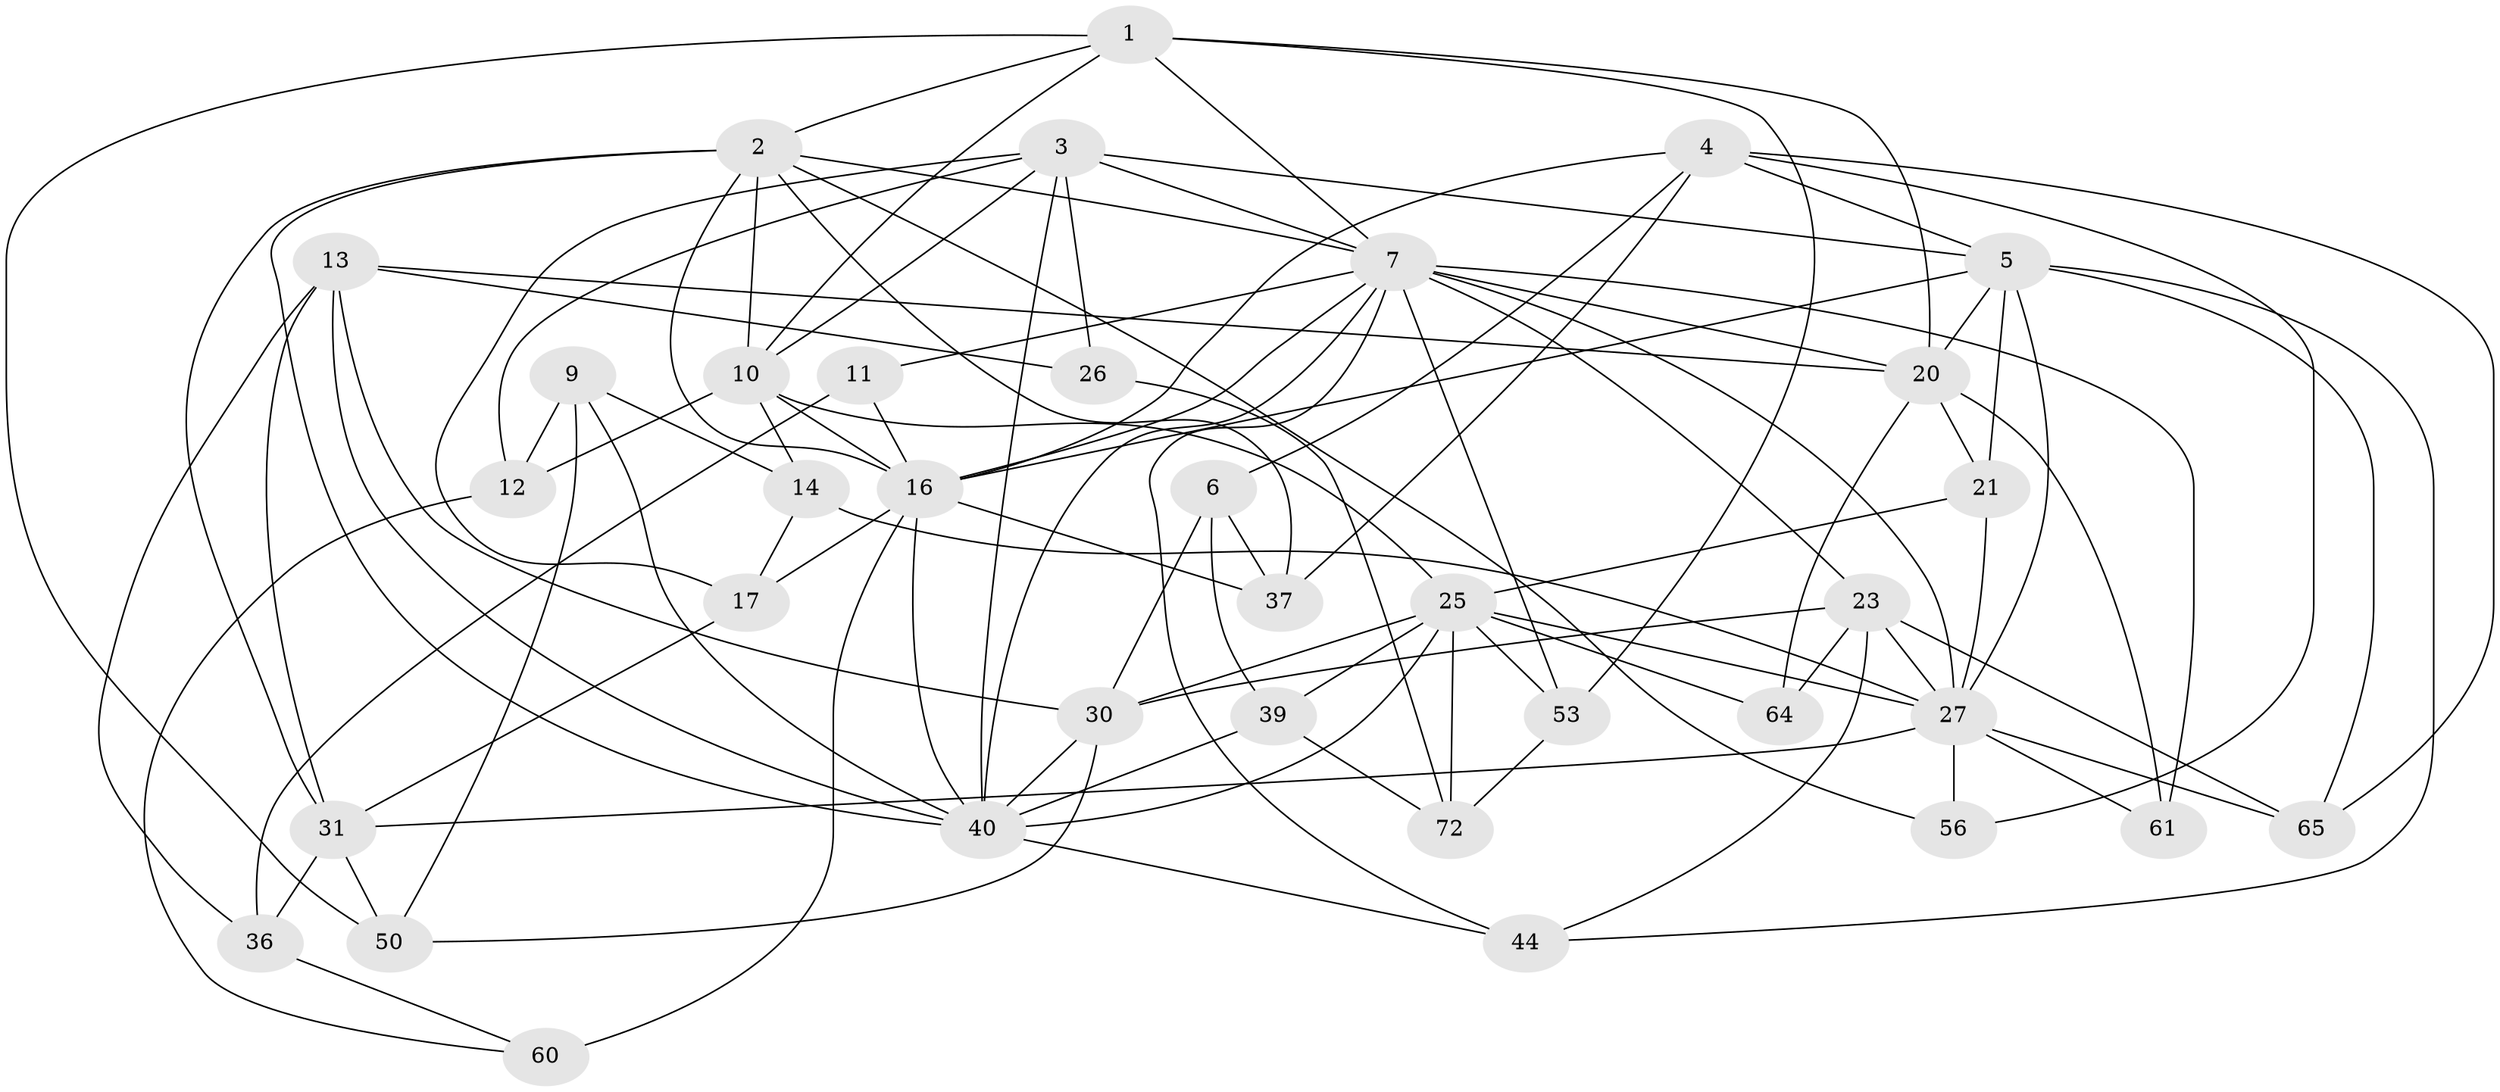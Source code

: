 // original degree distribution, {4: 1.0}
// Generated by graph-tools (version 1.1) at 2025/16/03/09/25 04:16:40]
// undirected, 36 vertices, 99 edges
graph export_dot {
graph [start="1"]
  node [color=gray90,style=filled];
  1 [super="+29"];
  2 [super="+70+19"];
  3 [super="+67+54"];
  4 [super="+18"];
  5 [super="+43+28"];
  6;
  7 [super="+52+8"];
  9;
  10 [super="+58"];
  11;
  12;
  13 [super="+63"];
  14;
  16 [super="+47+24+34"];
  17;
  20 [super="+46+48"];
  21;
  23 [super="+35"];
  25 [super="+55+71+66"];
  26;
  27 [super="+32+49"];
  30 [super="+57"];
  31 [super="+38"];
  36;
  37;
  39;
  40 [super="+69+41"];
  44;
  50;
  53;
  56;
  60;
  61;
  64;
  65;
  72;
  1 -- 50;
  1 -- 10;
  1 -- 7;
  1 -- 2;
  1 -- 20;
  1 -- 53;
  2 -- 56 [weight=2];
  2 -- 37;
  2 -- 16;
  2 -- 7;
  2 -- 40 [weight=2];
  2 -- 10;
  2 -- 31;
  3 -- 5;
  3 -- 17;
  3 -- 26 [weight=2];
  3 -- 10;
  3 -- 40;
  3 -- 12;
  3 -- 7;
  4 -- 37;
  4 -- 56;
  4 -- 16;
  4 -- 65;
  4 -- 5;
  4 -- 6;
  5 -- 21;
  5 -- 27;
  5 -- 20;
  5 -- 16;
  5 -- 65;
  5 -- 44;
  6 -- 37;
  6 -- 39;
  6 -- 30;
  7 -- 11 [weight=2];
  7 -- 16;
  7 -- 44;
  7 -- 53;
  7 -- 27;
  7 -- 61 [weight=2];
  7 -- 20;
  7 -- 40;
  7 -- 23;
  9 -- 50;
  9 -- 12;
  9 -- 14;
  9 -- 40;
  10 -- 16 [weight=2];
  10 -- 12;
  10 -- 14;
  10 -- 25;
  11 -- 36;
  11 -- 16;
  12 -- 60;
  13 -- 36;
  13 -- 26;
  13 -- 30;
  13 -- 31;
  13 -- 40;
  13 -- 20;
  14 -- 17;
  14 -- 27;
  16 -- 37;
  16 -- 17;
  16 -- 60 [weight=2];
  16 -- 40;
  17 -- 31;
  20 -- 64 [weight=2];
  20 -- 61;
  20 -- 21;
  21 -- 25;
  21 -- 27;
  23 -- 65;
  23 -- 44;
  23 -- 64;
  23 -- 27;
  23 -- 30;
  25 -- 72;
  25 -- 53;
  25 -- 39;
  25 -- 64;
  25 -- 27;
  25 -- 30;
  25 -- 40 [weight=2];
  26 -- 72;
  27 -- 31;
  27 -- 65;
  27 -- 56;
  27 -- 61;
  30 -- 50;
  30 -- 40;
  31 -- 50;
  31 -- 36;
  36 -- 60;
  39 -- 72;
  39 -- 40;
  40 -- 44;
  53 -- 72;
}
